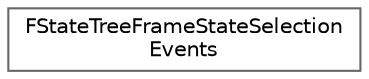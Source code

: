 digraph "Graphical Class Hierarchy"
{
 // INTERACTIVE_SVG=YES
 // LATEX_PDF_SIZE
  bgcolor="transparent";
  edge [fontname=Helvetica,fontsize=10,labelfontname=Helvetica,labelfontsize=10];
  node [fontname=Helvetica,fontsize=10,shape=box,height=0.2,width=0.4];
  rankdir="LR";
  Node0 [id="Node000000",label="FStateTreeFrameStateSelection\lEvents",height=0.2,width=0.4,color="grey40", fillcolor="white", style="filled",URL="$d7/dbb/structFStateTreeFrameStateSelectionEvents.html",tooltip="Contains StateTree events used during State Selection for a single execution frame."];
}
